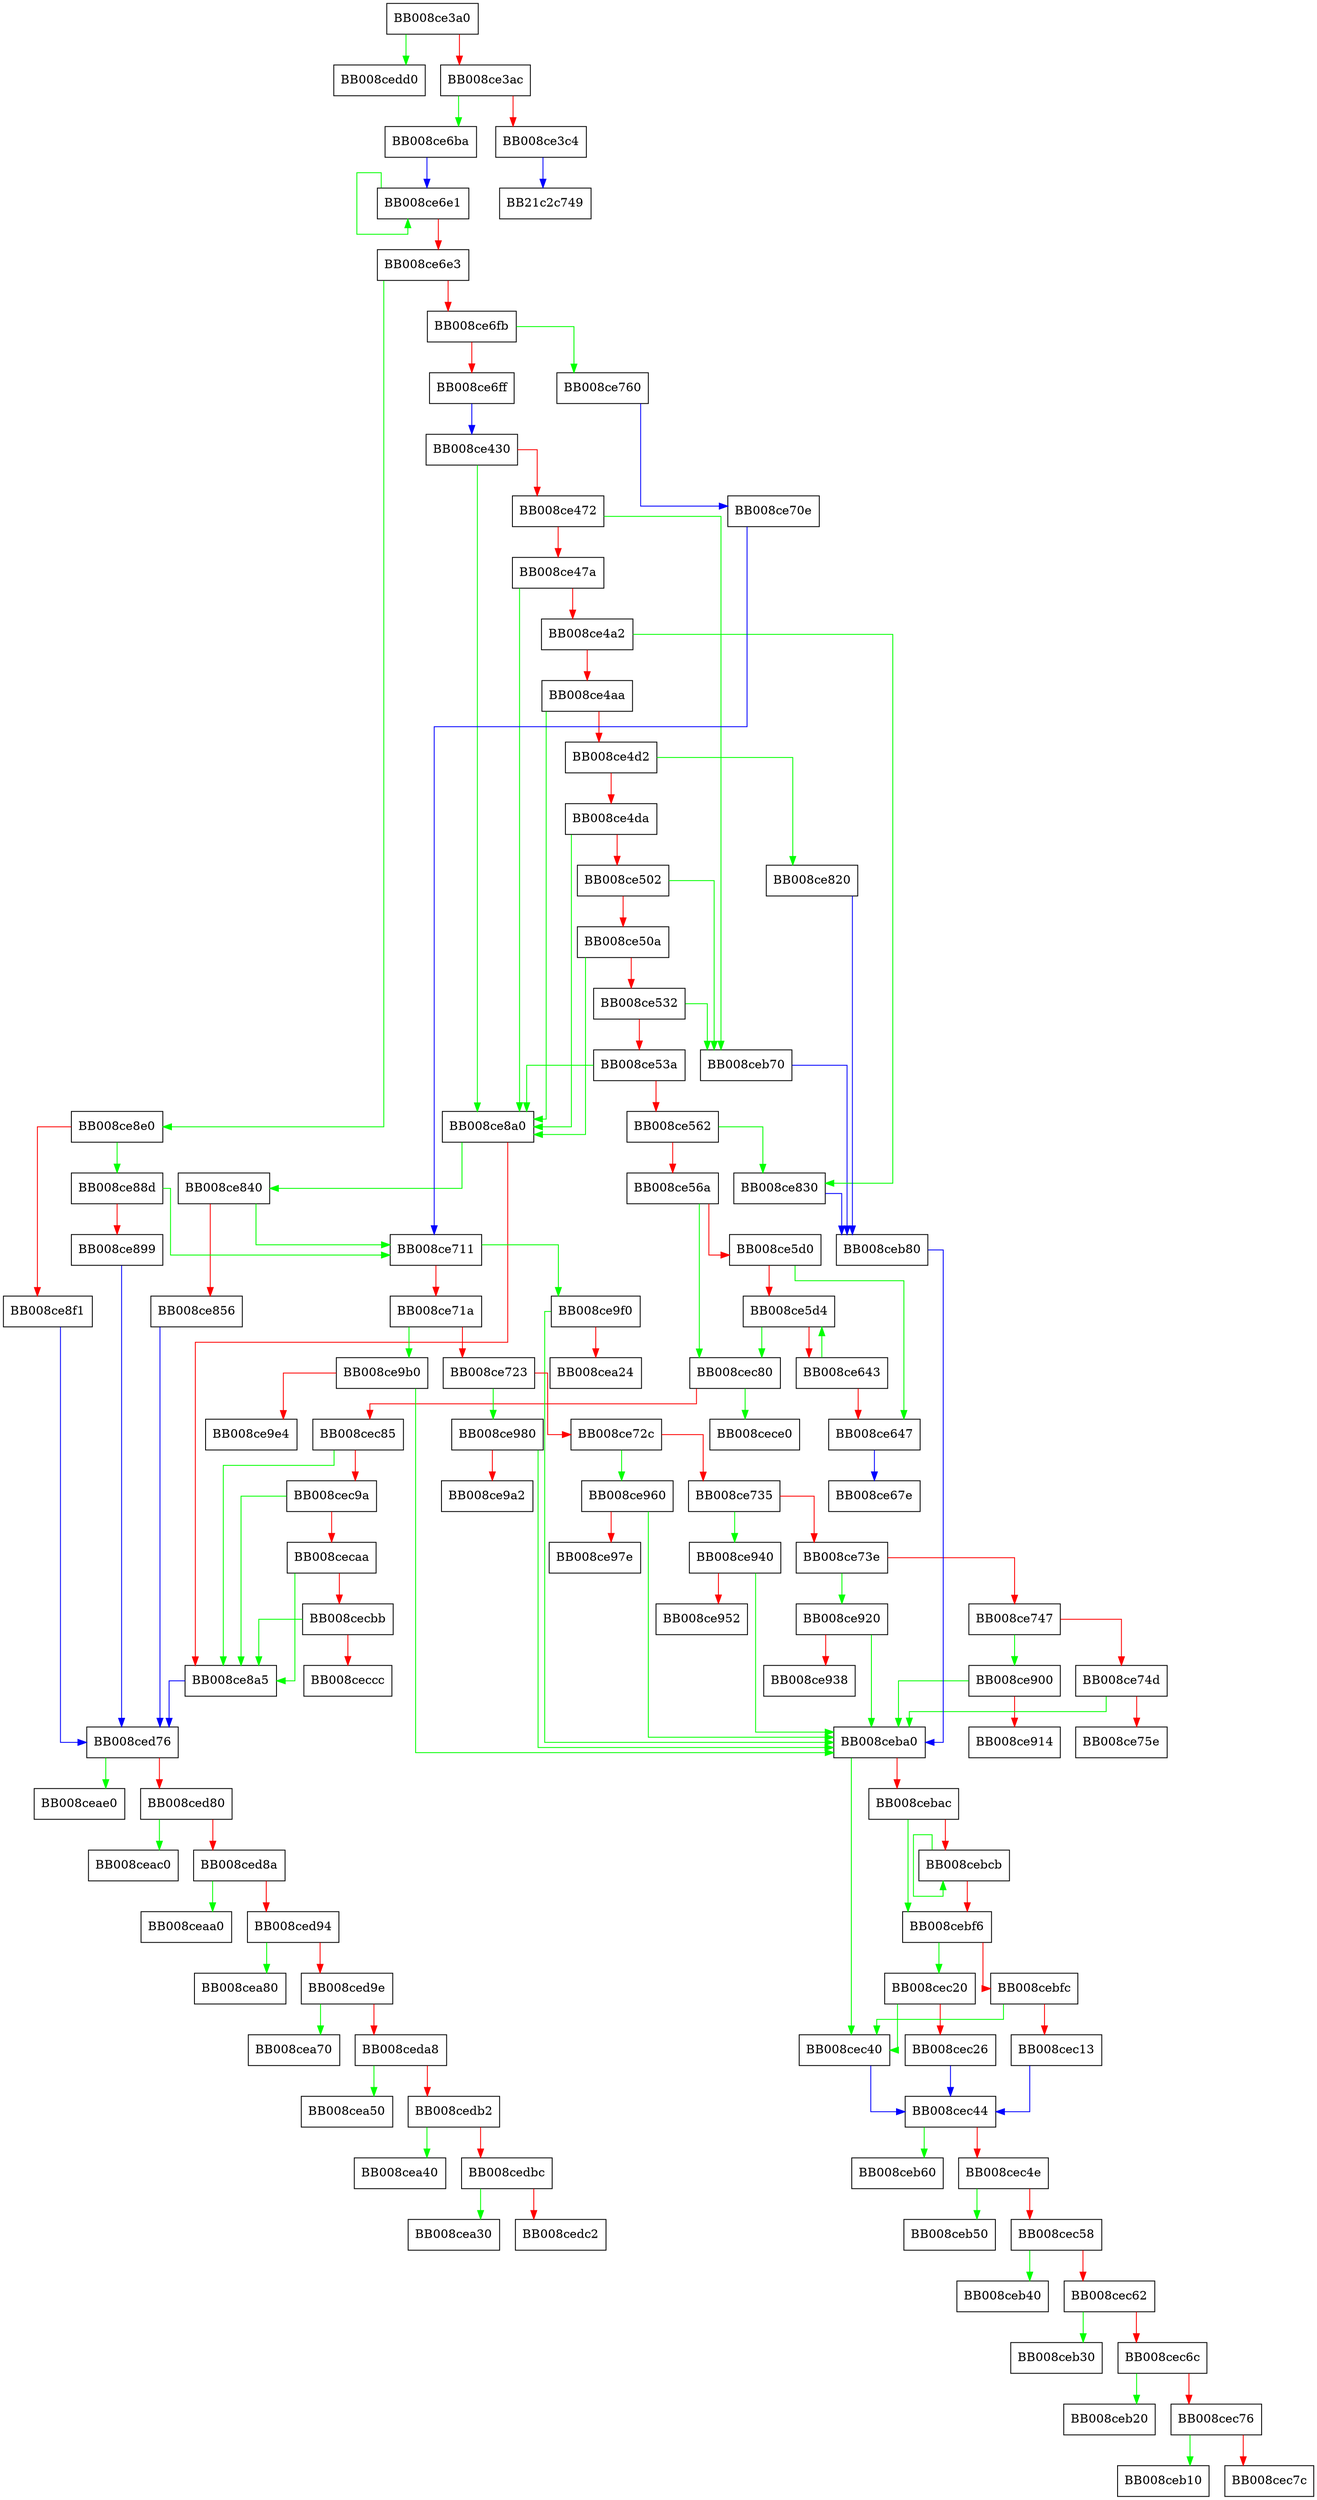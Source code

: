 digraph __strncpy_evex {
  node [shape="box"];
  graph [splines=ortho];
  BB008ce3a0 -> BB008cedd0 [color="green"];
  BB008ce3a0 -> BB008ce3ac [color="red"];
  BB008ce3ac -> BB008ce6ba [color="green"];
  BB008ce3ac -> BB008ce3c4 [color="red"];
  BB008ce3c4 -> BB21c2c749 [color="blue"];
  BB008ce430 -> BB008ce8a0 [color="green"];
  BB008ce430 -> BB008ce472 [color="red"];
  BB008ce472 -> BB008ceb70 [color="green"];
  BB008ce472 -> BB008ce47a [color="red"];
  BB008ce47a -> BB008ce8a0 [color="green"];
  BB008ce47a -> BB008ce4a2 [color="red"];
  BB008ce4a2 -> BB008ce830 [color="green"];
  BB008ce4a2 -> BB008ce4aa [color="red"];
  BB008ce4aa -> BB008ce8a0 [color="green"];
  BB008ce4aa -> BB008ce4d2 [color="red"];
  BB008ce4d2 -> BB008ce820 [color="green"];
  BB008ce4d2 -> BB008ce4da [color="red"];
  BB008ce4da -> BB008ce8a0 [color="green"];
  BB008ce4da -> BB008ce502 [color="red"];
  BB008ce502 -> BB008ceb70 [color="green"];
  BB008ce502 -> BB008ce50a [color="red"];
  BB008ce50a -> BB008ce8a0 [color="green"];
  BB008ce50a -> BB008ce532 [color="red"];
  BB008ce532 -> BB008ceb70 [color="green"];
  BB008ce532 -> BB008ce53a [color="red"];
  BB008ce53a -> BB008ce8a0 [color="green"];
  BB008ce53a -> BB008ce562 [color="red"];
  BB008ce562 -> BB008ce830 [color="green"];
  BB008ce562 -> BB008ce56a [color="red"];
  BB008ce56a -> BB008cec80 [color="green"];
  BB008ce56a -> BB008ce5d0 [color="red"];
  BB008ce5d0 -> BB008ce647 [color="green"];
  BB008ce5d0 -> BB008ce5d4 [color="red"];
  BB008ce5d4 -> BB008cec80 [color="green"];
  BB008ce5d4 -> BB008ce643 [color="red"];
  BB008ce643 -> BB008ce5d4 [color="green"];
  BB008ce643 -> BB008ce647 [color="red"];
  BB008ce647 -> BB008ce67e [color="blue"];
  BB008ce6ba -> BB008ce6e1 [color="blue"];
  BB008ce6e1 -> BB008ce6e1 [color="green"];
  BB008ce6e1 -> BB008ce6e3 [color="red"];
  BB008ce6e3 -> BB008ce8e0 [color="green"];
  BB008ce6e3 -> BB008ce6fb [color="red"];
  BB008ce6fb -> BB008ce760 [color="green"];
  BB008ce6fb -> BB008ce6ff [color="red"];
  BB008ce6ff -> BB008ce430 [color="blue"];
  BB008ce70e -> BB008ce711 [color="blue"];
  BB008ce711 -> BB008ce9f0 [color="green"];
  BB008ce711 -> BB008ce71a [color="red"];
  BB008ce71a -> BB008ce9b0 [color="green"];
  BB008ce71a -> BB008ce723 [color="red"];
  BB008ce723 -> BB008ce980 [color="green"];
  BB008ce723 -> BB008ce72c [color="red"];
  BB008ce72c -> BB008ce960 [color="green"];
  BB008ce72c -> BB008ce735 [color="red"];
  BB008ce735 -> BB008ce940 [color="green"];
  BB008ce735 -> BB008ce73e [color="red"];
  BB008ce73e -> BB008ce920 [color="green"];
  BB008ce73e -> BB008ce747 [color="red"];
  BB008ce747 -> BB008ce900 [color="green"];
  BB008ce747 -> BB008ce74d [color="red"];
  BB008ce74d -> BB008ceba0 [color="green"];
  BB008ce74d -> BB008ce75e [color="red"];
  BB008ce760 -> BB008ce70e [color="blue"];
  BB008ce820 -> BB008ceb80 [color="blue"];
  BB008ce830 -> BB008ceb80 [color="blue"];
  BB008ce840 -> BB008ce711 [color="green"];
  BB008ce840 -> BB008ce856 [color="red"];
  BB008ce856 -> BB008ced76 [color="blue"];
  BB008ce88d -> BB008ce711 [color="green"];
  BB008ce88d -> BB008ce899 [color="red"];
  BB008ce899 -> BB008ced76 [color="blue"];
  BB008ce8a0 -> BB008ce840 [color="green"];
  BB008ce8a0 -> BB008ce8a5 [color="red"];
  BB008ce8a5 -> BB008ced76 [color="blue"];
  BB008ce8e0 -> BB008ce88d [color="green"];
  BB008ce8e0 -> BB008ce8f1 [color="red"];
  BB008ce8f1 -> BB008ced76 [color="blue"];
  BB008ce900 -> BB008ceba0 [color="green"];
  BB008ce900 -> BB008ce914 [color="red"];
  BB008ce920 -> BB008ceba0 [color="green"];
  BB008ce920 -> BB008ce938 [color="red"];
  BB008ce940 -> BB008ceba0 [color="green"];
  BB008ce940 -> BB008ce952 [color="red"];
  BB008ce960 -> BB008ceba0 [color="green"];
  BB008ce960 -> BB008ce97e [color="red"];
  BB008ce980 -> BB008ceba0 [color="green"];
  BB008ce980 -> BB008ce9a2 [color="red"];
  BB008ce9b0 -> BB008ceba0 [color="green"];
  BB008ce9b0 -> BB008ce9e4 [color="red"];
  BB008ce9f0 -> BB008ceba0 [color="green"];
  BB008ce9f0 -> BB008cea24 [color="red"];
  BB008ceb70 -> BB008ceb80 [color="blue"];
  BB008ceb80 -> BB008ceba0 [color="blue"];
  BB008ceba0 -> BB008cec40 [color="green"];
  BB008ceba0 -> BB008cebac [color="red"];
  BB008cebac -> BB008cebf6 [color="green"];
  BB008cebac -> BB008cebcb [color="red"];
  BB008cebcb -> BB008cebcb [color="green"];
  BB008cebcb -> BB008cebf6 [color="red"];
  BB008cebf6 -> BB008cec20 [color="green"];
  BB008cebf6 -> BB008cebfc [color="red"];
  BB008cebfc -> BB008cec40 [color="green"];
  BB008cebfc -> BB008cec13 [color="red"];
  BB008cec13 -> BB008cec44 [color="blue"];
  BB008cec20 -> BB008cec40 [color="green"];
  BB008cec20 -> BB008cec26 [color="red"];
  BB008cec26 -> BB008cec44 [color="blue"];
  BB008cec40 -> BB008cec44 [color="blue"];
  BB008cec44 -> BB008ceb60 [color="green"];
  BB008cec44 -> BB008cec4e [color="red"];
  BB008cec4e -> BB008ceb50 [color="green"];
  BB008cec4e -> BB008cec58 [color="red"];
  BB008cec58 -> BB008ceb40 [color="green"];
  BB008cec58 -> BB008cec62 [color="red"];
  BB008cec62 -> BB008ceb30 [color="green"];
  BB008cec62 -> BB008cec6c [color="red"];
  BB008cec6c -> BB008ceb20 [color="green"];
  BB008cec6c -> BB008cec76 [color="red"];
  BB008cec76 -> BB008ceb10 [color="green"];
  BB008cec76 -> BB008cec7c [color="red"];
  BB008cec80 -> BB008cece0 [color="green"];
  BB008cec80 -> BB008cec85 [color="red"];
  BB008cec85 -> BB008ce8a5 [color="green"];
  BB008cec85 -> BB008cec9a [color="red"];
  BB008cec9a -> BB008ce8a5 [color="green"];
  BB008cec9a -> BB008cecaa [color="red"];
  BB008cecaa -> BB008ce8a5 [color="green"];
  BB008cecaa -> BB008cecbb [color="red"];
  BB008cecbb -> BB008ce8a5 [color="green"];
  BB008cecbb -> BB008ceccc [color="red"];
  BB008ced76 -> BB008ceae0 [color="green"];
  BB008ced76 -> BB008ced80 [color="red"];
  BB008ced80 -> BB008ceac0 [color="green"];
  BB008ced80 -> BB008ced8a [color="red"];
  BB008ced8a -> BB008ceaa0 [color="green"];
  BB008ced8a -> BB008ced94 [color="red"];
  BB008ced94 -> BB008cea80 [color="green"];
  BB008ced94 -> BB008ced9e [color="red"];
  BB008ced9e -> BB008cea70 [color="green"];
  BB008ced9e -> BB008ceda8 [color="red"];
  BB008ceda8 -> BB008cea50 [color="green"];
  BB008ceda8 -> BB008cedb2 [color="red"];
  BB008cedb2 -> BB008cea40 [color="green"];
  BB008cedb2 -> BB008cedbc [color="red"];
  BB008cedbc -> BB008cea30 [color="green"];
  BB008cedbc -> BB008cedc2 [color="red"];
}